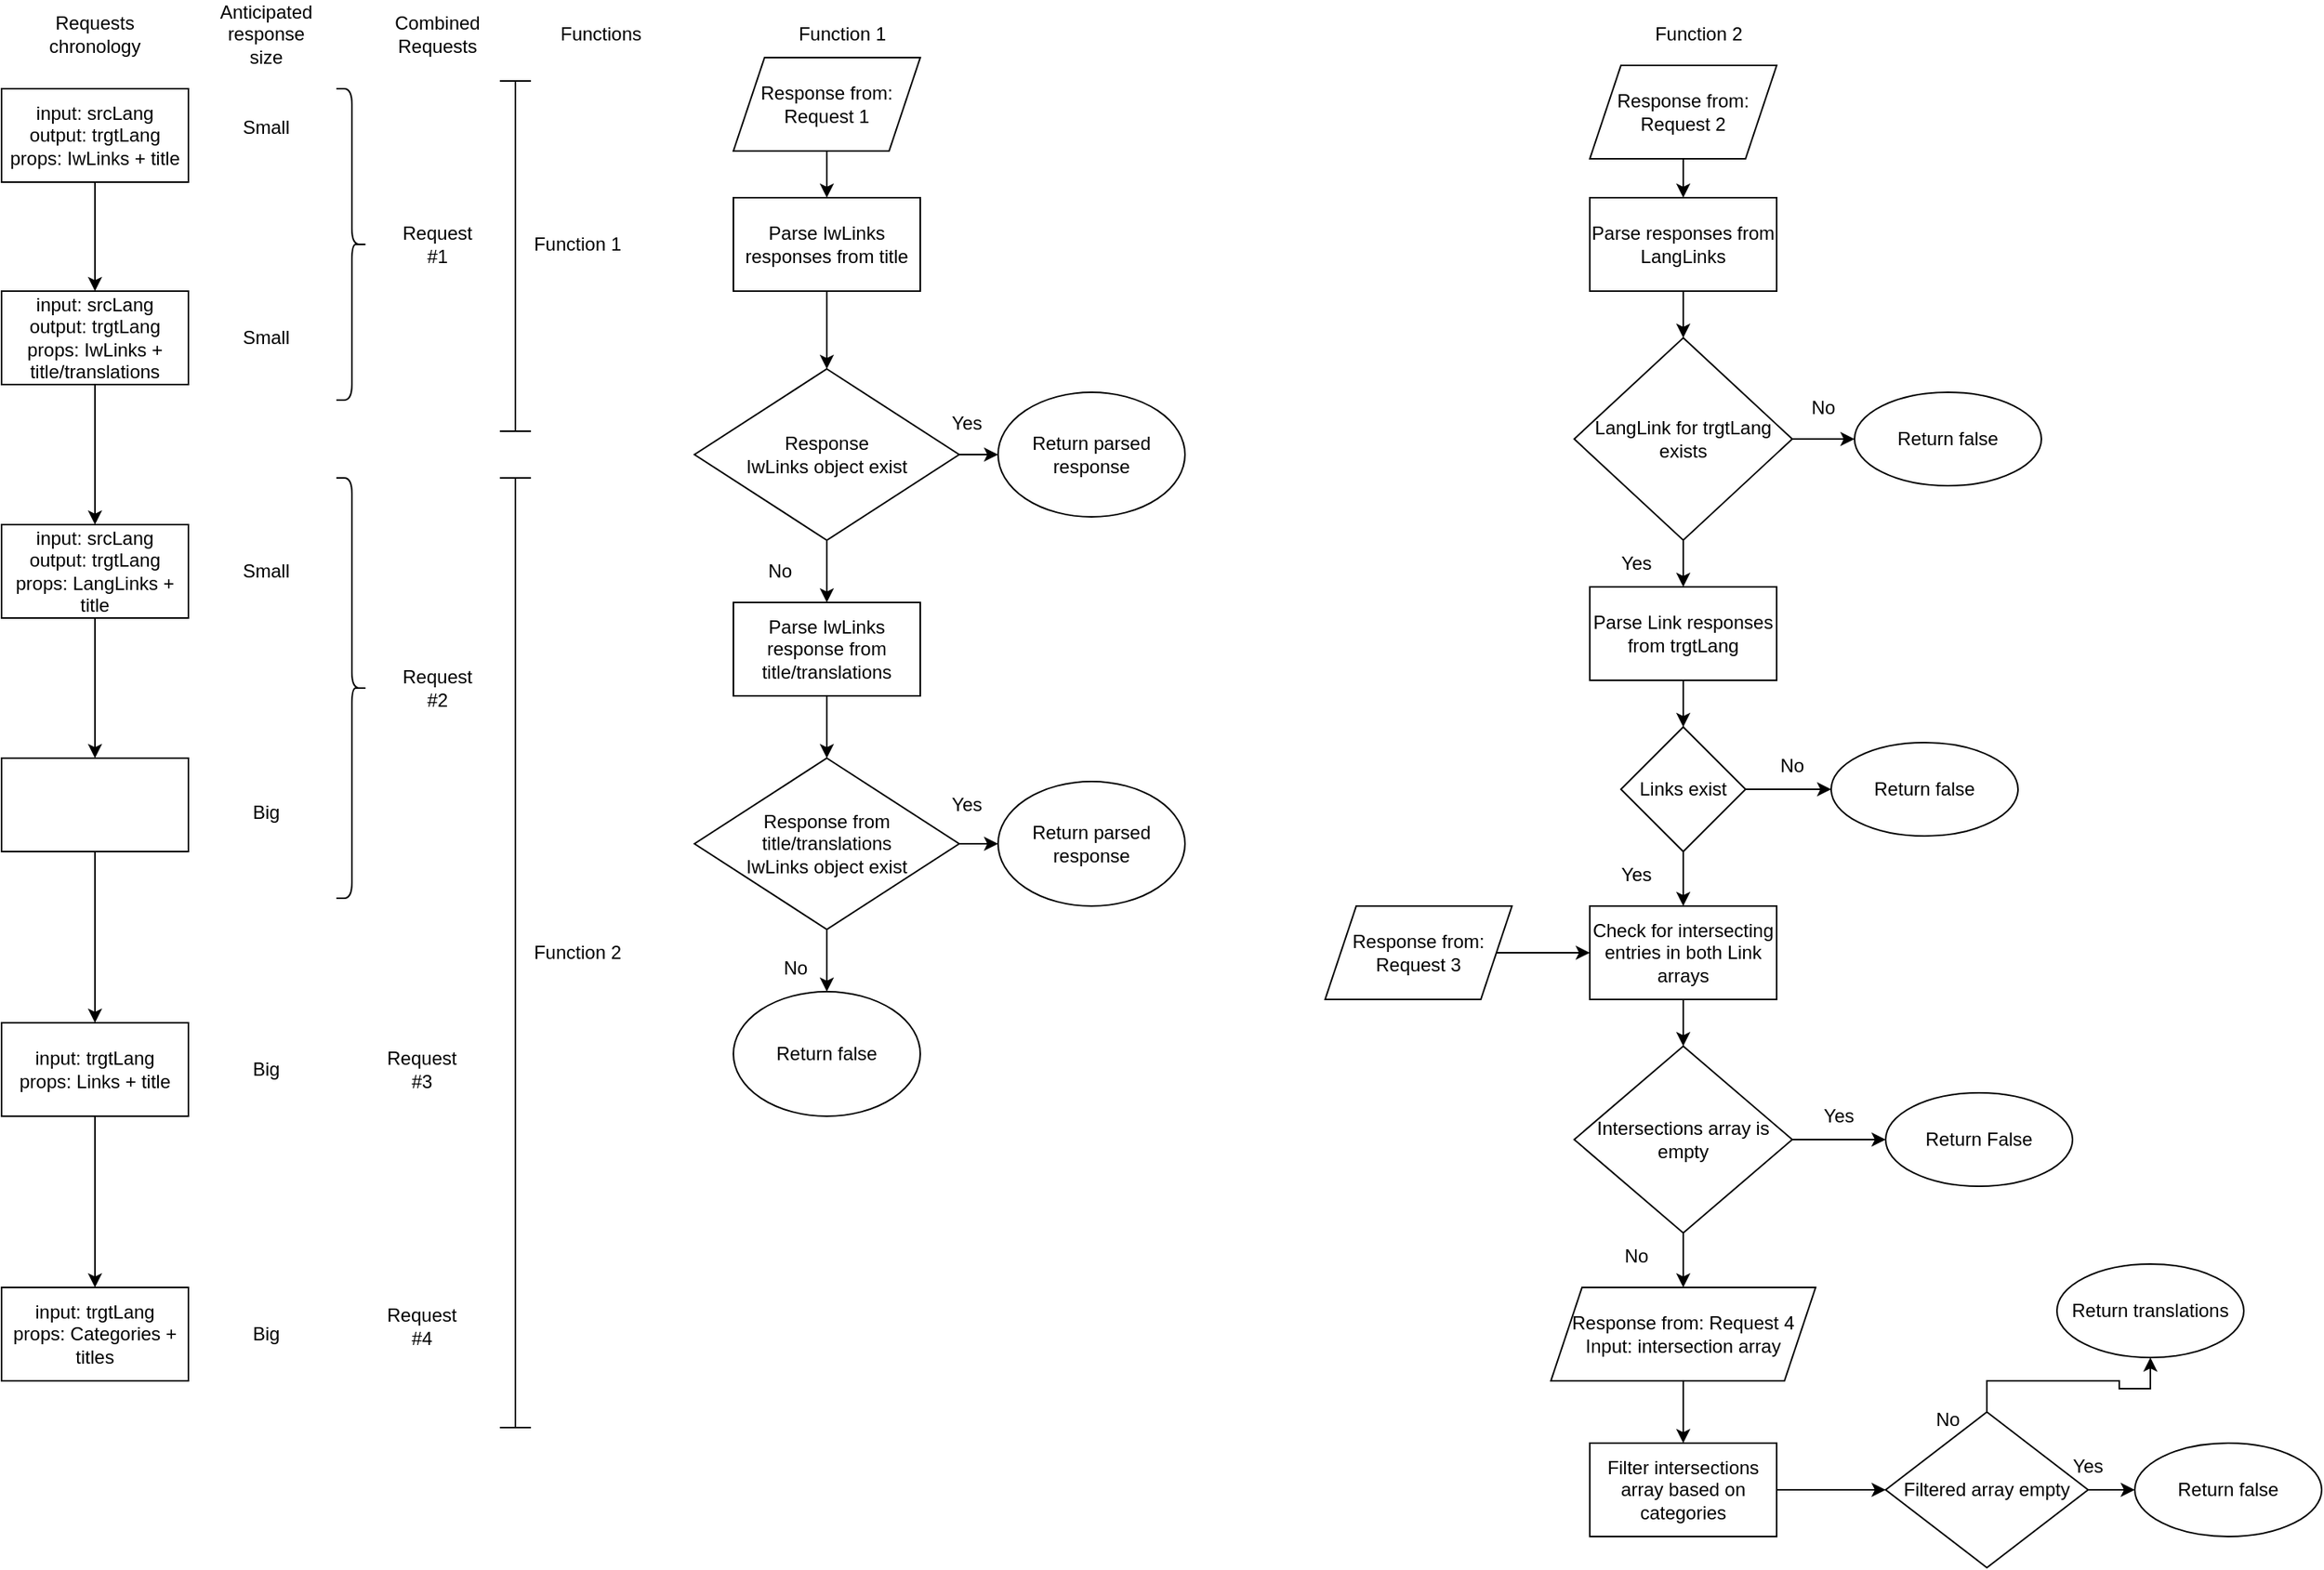 <mxfile>
    <diagram id="ro2gqhl9m_LXNPykLRy2" name="Page-1">
        <mxGraphModel dx="349" dy="513" grid="1" gridSize="10" guides="1" tooltips="1" connect="1" arrows="1" fold="1" page="1" pageScale="1" pageWidth="850" pageHeight="1100" math="0" shadow="0">
            <root>
                <mxCell id="0"/>
                <mxCell id="1" parent="0"/>
                <mxCell id="ZxUmrCOchMPXZKqS8z_q-4" style="edgeStyle=orthogonalEdgeStyle;rounded=0;orthogonalLoop=1;jettySize=auto;html=1;exitX=0.5;exitY=1;exitDx=0;exitDy=0;" parent="1" source="ZxUmrCOchMPXZKqS8z_q-1" target="ZxUmrCOchMPXZKqS8z_q-3" edge="1">
                    <mxGeometry relative="1" as="geometry"/>
                </mxCell>
                <mxCell id="ZxUmrCOchMPXZKqS8z_q-1" value="input: srcLang&lt;br&gt;output: trgtLang&lt;br&gt;props: IwLinks + title" style="rounded=0;whiteSpace=wrap;html=1;" parent="1" vertex="1">
                    <mxGeometry x="40" y="90" width="120" height="60" as="geometry"/>
                </mxCell>
                <mxCell id="ZxUmrCOchMPXZKqS8z_q-2" value="Requests chronology" style="text;html=1;strokeColor=none;fillColor=none;align=center;verticalAlign=middle;whiteSpace=wrap;rounded=0;" parent="1" vertex="1">
                    <mxGeometry x="70" y="40" width="60" height="30" as="geometry"/>
                </mxCell>
                <mxCell id="ZxUmrCOchMPXZKqS8z_q-6" style="edgeStyle=orthogonalEdgeStyle;rounded=0;orthogonalLoop=1;jettySize=auto;html=1;exitX=0.5;exitY=1;exitDx=0;exitDy=0;entryX=0.5;entryY=0;entryDx=0;entryDy=0;" parent="1" source="ZxUmrCOchMPXZKqS8z_q-3" target="ZxUmrCOchMPXZKqS8z_q-5" edge="1">
                    <mxGeometry relative="1" as="geometry"/>
                </mxCell>
                <mxCell id="ZxUmrCOchMPXZKqS8z_q-3" value="&lt;span&gt;input: srcLang&lt;/span&gt;&lt;br&gt;&lt;span&gt;output: trgtLang&lt;/span&gt;&lt;br&gt;&lt;span&gt;props: IwLinks + title/translations&lt;/span&gt;" style="rounded=0;whiteSpace=wrap;html=1;" parent="1" vertex="1">
                    <mxGeometry x="40" y="220" width="120" height="60" as="geometry"/>
                </mxCell>
                <mxCell id="ZxUmrCOchMPXZKqS8z_q-8" style="edgeStyle=orthogonalEdgeStyle;rounded=0;orthogonalLoop=1;jettySize=auto;html=1;exitX=0.5;exitY=1;exitDx=0;exitDy=0;" parent="1" source="ZxUmrCOchMPXZKqS8z_q-5" target="ZxUmrCOchMPXZKqS8z_q-7" edge="1">
                    <mxGeometry relative="1" as="geometry"/>
                </mxCell>
                <mxCell id="ZxUmrCOchMPXZKqS8z_q-5" value="input: srcLang&lt;br&gt;output: trgtLang&lt;br&gt;props: LangLinks + title" style="rounded=0;whiteSpace=wrap;html=1;" parent="1" vertex="1">
                    <mxGeometry x="40" y="370" width="120" height="60" as="geometry"/>
                </mxCell>
                <mxCell id="ZxUmrCOchMPXZKqS8z_q-10" style="edgeStyle=orthogonalEdgeStyle;rounded=0;orthogonalLoop=1;jettySize=auto;html=1;exitX=0.5;exitY=1;exitDx=0;exitDy=0;entryX=0.5;entryY=0;entryDx=0;entryDy=0;" parent="1" source="ZxUmrCOchMPXZKqS8z_q-7" target="ZxUmrCOchMPXZKqS8z_q-9" edge="1">
                    <mxGeometry relative="1" as="geometry"/>
                </mxCell>
                <mxCell id="ZxUmrCOchMPXZKqS8z_q-7" value="&lt;font color=&quot;#ffffff&quot;&gt;&lt;span style=&quot;font-family: &amp;#34;helvetica&amp;#34; ; font-size: 12px ; font-style: normal ; font-weight: 400 ; letter-spacing: normal ; text-align: center ; text-indent: 0px ; text-transform: none ; word-spacing: 0px ; display: inline ; float: none&quot;&gt;input: srcLang&lt;/span&gt;&lt;br style=&quot;font-family: &amp;#34;helvetica&amp;#34; ; font-size: 12px ; font-style: normal ; font-weight: 400 ; letter-spacing: normal ; text-align: center ; text-indent: 0px ; text-transform: none ; word-spacing: 0px&quot;&gt;&lt;span style=&quot;font-family: &amp;#34;helvetica&amp;#34; ; font-size: 12px ; font-style: normal ; font-weight: 400 ; letter-spacing: normal ; text-align: center ; text-indent: 0px ; text-transform: none ; word-spacing: 0px ; display: inline ; float: none&quot;&gt;output: trgtLang&lt;/span&gt;&lt;br style=&quot;font-family: &amp;#34;helvetica&amp;#34; ; font-size: 12px ; font-style: normal ; font-weight: 400 ; letter-spacing: normal ; text-align: center ; text-indent: 0px ; text-transform: none ; word-spacing: 0px&quot;&gt;&lt;span style=&quot;font-family: &amp;#34;helvetica&amp;#34; ; font-size: 12px ; font-style: normal ; font-weight: 400 ; letter-spacing: normal ; text-align: center ; text-indent: 0px ; text-transform: none ; word-spacing: 0px ; display: inline ; float: none&quot;&gt;props: Links + title&lt;/span&gt;&lt;/font&gt;" style="rounded=0;whiteSpace=wrap;html=1;" parent="1" vertex="1">
                    <mxGeometry x="40" y="520" width="120" height="60" as="geometry"/>
                </mxCell>
                <mxCell id="ZxUmrCOchMPXZKqS8z_q-12" style="edgeStyle=orthogonalEdgeStyle;rounded=0;orthogonalLoop=1;jettySize=auto;html=1;exitX=0.5;exitY=1;exitDx=0;exitDy=0;entryX=0.5;entryY=0;entryDx=0;entryDy=0;" parent="1" source="ZxUmrCOchMPXZKqS8z_q-9" target="ZxUmrCOchMPXZKqS8z_q-11" edge="1">
                    <mxGeometry relative="1" as="geometry"/>
                </mxCell>
                <mxCell id="ZxUmrCOchMPXZKqS8z_q-9" value="&lt;span&gt;input: trgtLang&lt;/span&gt;&lt;br&gt;&lt;span&gt;props: Links + title&lt;/span&gt;" style="rounded=0;whiteSpace=wrap;html=1;" parent="1" vertex="1">
                    <mxGeometry x="40" y="690" width="120" height="60" as="geometry"/>
                </mxCell>
                <mxCell id="ZxUmrCOchMPXZKqS8z_q-11" value="&lt;span&gt;input: trgtLang&lt;/span&gt;&lt;br&gt;&lt;span&gt;props: Categories + titles&lt;/span&gt;" style="rounded=0;whiteSpace=wrap;html=1;" parent="1" vertex="1">
                    <mxGeometry x="40" y="860" width="120" height="60" as="geometry"/>
                </mxCell>
                <mxCell id="ZxUmrCOchMPXZKqS8z_q-13" value="Function 1" style="text;html=1;strokeColor=none;fillColor=none;align=center;verticalAlign=middle;whiteSpace=wrap;rounded=0;" parent="1" vertex="1">
                    <mxGeometry x="550" y="40" width="60" height="30" as="geometry"/>
                </mxCell>
                <mxCell id="ZxUmrCOchMPXZKqS8z_q-14" value="Anticipated response size" style="text;html=1;strokeColor=none;fillColor=none;align=center;verticalAlign=middle;whiteSpace=wrap;rounded=0;" parent="1" vertex="1">
                    <mxGeometry x="180" y="40" width="60" height="30" as="geometry"/>
                </mxCell>
                <mxCell id="ZxUmrCOchMPXZKqS8z_q-15" value="Small" style="text;html=1;strokeColor=none;fillColor=none;align=center;verticalAlign=middle;whiteSpace=wrap;rounded=0;" parent="1" vertex="1">
                    <mxGeometry x="180" y="100" width="60" height="30" as="geometry"/>
                </mxCell>
                <mxCell id="ZxUmrCOchMPXZKqS8z_q-16" value="Small" style="text;html=1;strokeColor=none;fillColor=none;align=center;verticalAlign=middle;whiteSpace=wrap;rounded=0;" parent="1" vertex="1">
                    <mxGeometry x="180" y="235" width="60" height="30" as="geometry"/>
                </mxCell>
                <mxCell id="ZxUmrCOchMPXZKqS8z_q-17" value="Small" style="text;html=1;strokeColor=none;fillColor=none;align=center;verticalAlign=middle;whiteSpace=wrap;rounded=0;" parent="1" vertex="1">
                    <mxGeometry x="180" y="385" width="60" height="30" as="geometry"/>
                </mxCell>
                <mxCell id="ZxUmrCOchMPXZKqS8z_q-18" value="Big" style="text;html=1;strokeColor=none;fillColor=none;align=center;verticalAlign=middle;whiteSpace=wrap;rounded=0;" parent="1" vertex="1">
                    <mxGeometry x="180" y="540" width="60" height="30" as="geometry"/>
                </mxCell>
                <mxCell id="ZxUmrCOchMPXZKqS8z_q-19" value="Big" style="text;html=1;strokeColor=none;fillColor=none;align=center;verticalAlign=middle;whiteSpace=wrap;rounded=0;" parent="1" vertex="1">
                    <mxGeometry x="180" y="705" width="60" height="30" as="geometry"/>
                </mxCell>
                <mxCell id="ZxUmrCOchMPXZKqS8z_q-20" value="Big" style="text;html=1;strokeColor=none;fillColor=none;align=center;verticalAlign=middle;whiteSpace=wrap;rounded=0;" parent="1" vertex="1">
                    <mxGeometry x="180" y="875" width="60" height="30" as="geometry"/>
                </mxCell>
                <mxCell id="ZxUmrCOchMPXZKqS8z_q-22" value="" style="shape=curlyBracket;whiteSpace=wrap;html=1;rounded=1;flipH=1;" parent="1" vertex="1">
                    <mxGeometry x="255" y="90" width="20" height="200" as="geometry"/>
                </mxCell>
                <mxCell id="ZxUmrCOchMPXZKqS8z_q-23" value="" style="shape=curlyBracket;whiteSpace=wrap;html=1;rounded=1;flipH=1;" parent="1" vertex="1">
                    <mxGeometry x="255" y="340" width="20" height="270" as="geometry"/>
                </mxCell>
                <mxCell id="ZxUmrCOchMPXZKqS8z_q-26" value="Request #1" style="text;html=1;strokeColor=none;fillColor=none;align=center;verticalAlign=middle;whiteSpace=wrap;rounded=0;" parent="1" vertex="1">
                    <mxGeometry x="290" y="175" width="60" height="30" as="geometry"/>
                </mxCell>
                <mxCell id="ZxUmrCOchMPXZKqS8z_q-27" value="Request #2" style="text;html=1;strokeColor=none;fillColor=none;align=center;verticalAlign=middle;whiteSpace=wrap;rounded=0;" parent="1" vertex="1">
                    <mxGeometry x="290" y="460" width="60" height="30" as="geometry"/>
                </mxCell>
                <mxCell id="ZxUmrCOchMPXZKqS8z_q-28" value="Request #3" style="text;html=1;strokeColor=none;fillColor=none;align=center;verticalAlign=middle;whiteSpace=wrap;rounded=0;" parent="1" vertex="1">
                    <mxGeometry x="280" y="705" width="60" height="30" as="geometry"/>
                </mxCell>
                <mxCell id="ZxUmrCOchMPXZKqS8z_q-38" style="edgeStyle=orthogonalEdgeStyle;rounded=0;orthogonalLoop=1;jettySize=auto;html=1;exitX=0.5;exitY=1;exitDx=0;exitDy=0;entryX=0.5;entryY=0;entryDx=0;entryDy=0;" parent="1" source="ZxUmrCOchMPXZKqS8z_q-29" target="ZxUmrCOchMPXZKqS8z_q-37" edge="1">
                    <mxGeometry relative="1" as="geometry"/>
                </mxCell>
                <mxCell id="ZxUmrCOchMPXZKqS8z_q-29" value="Response from: Request 1" style="shape=parallelogram;perimeter=parallelogramPerimeter;whiteSpace=wrap;html=1;fixedSize=1;" parent="1" vertex="1">
                    <mxGeometry x="510" y="70" width="120" height="60" as="geometry"/>
                </mxCell>
                <mxCell id="ZxUmrCOchMPXZKqS8z_q-33" style="edgeStyle=orthogonalEdgeStyle;rounded=0;orthogonalLoop=1;jettySize=auto;html=1;exitX=1;exitY=0.5;exitDx=0;exitDy=0;" parent="1" source="ZxUmrCOchMPXZKqS8z_q-30" target="ZxUmrCOchMPXZKqS8z_q-31" edge="1">
                    <mxGeometry relative="1" as="geometry"/>
                </mxCell>
                <mxCell id="ZxUmrCOchMPXZKqS8z_q-41" style="edgeStyle=orthogonalEdgeStyle;rounded=0;orthogonalLoop=1;jettySize=auto;html=1;exitX=0.5;exitY=1;exitDx=0;exitDy=0;entryX=0.5;entryY=0;entryDx=0;entryDy=0;" parent="1" source="ZxUmrCOchMPXZKqS8z_q-30" target="ZxUmrCOchMPXZKqS8z_q-40" edge="1">
                    <mxGeometry relative="1" as="geometry"/>
                </mxCell>
                <mxCell id="ZxUmrCOchMPXZKqS8z_q-30" value="Response&lt;br&gt;IwLinks object exist" style="rhombus;whiteSpace=wrap;html=1;" parent="1" vertex="1">
                    <mxGeometry x="485" y="270" width="170" height="110" as="geometry"/>
                </mxCell>
                <mxCell id="ZxUmrCOchMPXZKqS8z_q-31" value="Return parsed response" style="ellipse;whiteSpace=wrap;html=1;" parent="1" vertex="1">
                    <mxGeometry x="680" y="285" width="120" height="80" as="geometry"/>
                </mxCell>
                <mxCell id="ZxUmrCOchMPXZKqS8z_q-35" value="Yes" style="text;html=1;strokeColor=none;fillColor=none;align=center;verticalAlign=middle;whiteSpace=wrap;rounded=0;" parent="1" vertex="1">
                    <mxGeometry x="630" y="290" width="60" height="30" as="geometry"/>
                </mxCell>
                <mxCell id="ZxUmrCOchMPXZKqS8z_q-36" value="No" style="text;html=1;strokeColor=none;fillColor=none;align=center;verticalAlign=middle;whiteSpace=wrap;rounded=0;" parent="1" vertex="1">
                    <mxGeometry x="510" y="385" width="60" height="30" as="geometry"/>
                </mxCell>
                <mxCell id="ZxUmrCOchMPXZKqS8z_q-39" style="edgeStyle=orthogonalEdgeStyle;rounded=0;orthogonalLoop=1;jettySize=auto;html=1;exitX=0.5;exitY=1;exitDx=0;exitDy=0;entryX=0.5;entryY=0;entryDx=0;entryDy=0;" parent="1" source="ZxUmrCOchMPXZKqS8z_q-37" target="ZxUmrCOchMPXZKqS8z_q-30" edge="1">
                    <mxGeometry relative="1" as="geometry"/>
                </mxCell>
                <mxCell id="ZxUmrCOchMPXZKqS8z_q-37" value="Parse IwLinks responses from title" style="rounded=0;whiteSpace=wrap;html=1;" parent="1" vertex="1">
                    <mxGeometry x="510" y="160" width="120" height="60" as="geometry"/>
                </mxCell>
                <mxCell id="ZxUmrCOchMPXZKqS8z_q-44" style="edgeStyle=orthogonalEdgeStyle;rounded=0;orthogonalLoop=1;jettySize=auto;html=1;exitX=0.5;exitY=1;exitDx=0;exitDy=0;entryX=0.5;entryY=0;entryDx=0;entryDy=0;" parent="1" source="ZxUmrCOchMPXZKqS8z_q-40" target="ZxUmrCOchMPXZKqS8z_q-43" edge="1">
                    <mxGeometry relative="1" as="geometry"/>
                </mxCell>
                <mxCell id="ZxUmrCOchMPXZKqS8z_q-40" value="Parse IwLinks response from title/translations" style="rounded=0;whiteSpace=wrap;html=1;" parent="1" vertex="1">
                    <mxGeometry x="510" y="420" width="120" height="60" as="geometry"/>
                </mxCell>
                <mxCell id="ZxUmrCOchMPXZKqS8z_q-46" style="edgeStyle=orthogonalEdgeStyle;rounded=0;orthogonalLoop=1;jettySize=auto;html=1;exitX=1;exitY=0.5;exitDx=0;exitDy=0;entryX=0;entryY=0.5;entryDx=0;entryDy=0;" parent="1" source="ZxUmrCOchMPXZKqS8z_q-43" target="ZxUmrCOchMPXZKqS8z_q-45" edge="1">
                    <mxGeometry relative="1" as="geometry"/>
                </mxCell>
                <mxCell id="ZxUmrCOchMPXZKqS8z_q-62" style="edgeStyle=orthogonalEdgeStyle;rounded=0;orthogonalLoop=1;jettySize=auto;html=1;exitX=0.5;exitY=1;exitDx=0;exitDy=0;" parent="1" source="ZxUmrCOchMPXZKqS8z_q-43" edge="1">
                    <mxGeometry relative="1" as="geometry">
                        <mxPoint x="570" y="670" as="targetPoint"/>
                    </mxGeometry>
                </mxCell>
                <mxCell id="ZxUmrCOchMPXZKqS8z_q-43" value="Response from title/translations&lt;br&gt;IwLinks object exist" style="rhombus;whiteSpace=wrap;html=1;" parent="1" vertex="1">
                    <mxGeometry x="485" y="520" width="170" height="110" as="geometry"/>
                </mxCell>
                <mxCell id="ZxUmrCOchMPXZKqS8z_q-45" value="Return parsed response" style="ellipse;whiteSpace=wrap;html=1;" parent="1" vertex="1">
                    <mxGeometry x="680" y="535" width="120" height="80" as="geometry"/>
                </mxCell>
                <mxCell id="ZxUmrCOchMPXZKqS8z_q-47" value="Yes" style="text;html=1;strokeColor=none;fillColor=none;align=center;verticalAlign=middle;whiteSpace=wrap;rounded=0;" parent="1" vertex="1">
                    <mxGeometry x="630" y="535" width="60" height="30" as="geometry"/>
                </mxCell>
                <mxCell id="ZxUmrCOchMPXZKqS8z_q-48" value="No" style="text;html=1;strokeColor=none;fillColor=none;align=center;verticalAlign=middle;whiteSpace=wrap;rounded=0;" parent="1" vertex="1">
                    <mxGeometry x="520" y="640" width="60" height="30" as="geometry"/>
                </mxCell>
                <mxCell id="ZxUmrCOchMPXZKqS8z_q-67" style="edgeStyle=orthogonalEdgeStyle;rounded=0;orthogonalLoop=1;jettySize=auto;html=1;exitX=0.5;exitY=1;exitDx=0;exitDy=0;" parent="1" source="ZxUmrCOchMPXZKqS8z_q-50" target="ZxUmrCOchMPXZKqS8z_q-66" edge="1">
                    <mxGeometry relative="1" as="geometry"/>
                </mxCell>
                <mxCell id="ZxUmrCOchMPXZKqS8z_q-50" value="Response from: Request 2" style="shape=parallelogram;perimeter=parallelogramPerimeter;whiteSpace=wrap;html=1;fixedSize=1;" parent="1" vertex="1">
                    <mxGeometry x="1060" y="75" width="120" height="60" as="geometry"/>
                </mxCell>
                <mxCell id="ZxUmrCOchMPXZKqS8z_q-52" value="Combined Requests" style="text;html=1;strokeColor=none;fillColor=none;align=center;verticalAlign=middle;whiteSpace=wrap;rounded=0;" parent="1" vertex="1">
                    <mxGeometry x="290" y="40" width="60" height="30" as="geometry"/>
                </mxCell>
                <mxCell id="ZxUmrCOchMPXZKqS8z_q-53" value="Functions" style="text;html=1;strokeColor=none;fillColor=none;align=center;verticalAlign=middle;whiteSpace=wrap;rounded=0;" parent="1" vertex="1">
                    <mxGeometry x="395" y="40" width="60" height="30" as="geometry"/>
                </mxCell>
                <mxCell id="ZxUmrCOchMPXZKqS8z_q-55" value="" style="shape=crossbar;whiteSpace=wrap;html=1;rounded=1;direction=south;" parent="1" vertex="1">
                    <mxGeometry x="360" y="85" width="20" height="225" as="geometry"/>
                </mxCell>
                <mxCell id="ZxUmrCOchMPXZKqS8z_q-56" value="" style="shape=crossbar;whiteSpace=wrap;html=1;rounded=1;direction=south;" parent="1" vertex="1">
                    <mxGeometry x="360" y="340" width="20" height="610" as="geometry"/>
                </mxCell>
                <mxCell id="ZxUmrCOchMPXZKqS8z_q-59" value="Function 1" style="text;html=1;strokeColor=none;fillColor=none;align=center;verticalAlign=middle;whiteSpace=wrap;rounded=0;" parent="1" vertex="1">
                    <mxGeometry x="380" y="175" width="60" height="30" as="geometry"/>
                </mxCell>
                <mxCell id="ZxUmrCOchMPXZKqS8z_q-60" value="Function 2" style="text;html=1;strokeColor=none;fillColor=none;align=center;verticalAlign=middle;whiteSpace=wrap;rounded=0;" parent="1" vertex="1">
                    <mxGeometry x="380" y="630" width="60" height="30" as="geometry"/>
                </mxCell>
                <mxCell id="ZxUmrCOchMPXZKqS8z_q-63" value="Return false" style="ellipse;whiteSpace=wrap;html=1;" parent="1" vertex="1">
                    <mxGeometry x="510" y="670" width="120" height="80" as="geometry"/>
                </mxCell>
                <mxCell id="ZxUmrCOchMPXZKqS8z_q-65" value="Function 2" style="text;html=1;strokeColor=none;fillColor=none;align=center;verticalAlign=middle;whiteSpace=wrap;rounded=0;" parent="1" vertex="1">
                    <mxGeometry x="1100" y="40" width="60" height="30" as="geometry"/>
                </mxCell>
                <mxCell id="ZxUmrCOchMPXZKqS8z_q-69" value="" style="edgeStyle=orthogonalEdgeStyle;rounded=0;orthogonalLoop=1;jettySize=auto;html=1;" parent="1" source="ZxUmrCOchMPXZKqS8z_q-66" target="ZxUmrCOchMPXZKqS8z_q-68" edge="1">
                    <mxGeometry relative="1" as="geometry"/>
                </mxCell>
                <mxCell id="ZxUmrCOchMPXZKqS8z_q-66" value="Parse responses from LangLinks" style="rounded=0;whiteSpace=wrap;html=1;" parent="1" vertex="1">
                    <mxGeometry x="1060" y="160" width="120" height="60" as="geometry"/>
                </mxCell>
                <mxCell id="ZxUmrCOchMPXZKqS8z_q-74" value="" style="edgeStyle=orthogonalEdgeStyle;rounded=0;orthogonalLoop=1;jettySize=auto;html=1;" parent="1" source="ZxUmrCOchMPXZKqS8z_q-68" target="ZxUmrCOchMPXZKqS8z_q-73" edge="1">
                    <mxGeometry relative="1" as="geometry"/>
                </mxCell>
                <mxCell id="ZxUmrCOchMPXZKqS8z_q-76" value="" style="edgeStyle=orthogonalEdgeStyle;rounded=0;orthogonalLoop=1;jettySize=auto;html=1;" parent="1" source="ZxUmrCOchMPXZKqS8z_q-68" target="ZxUmrCOchMPXZKqS8z_q-75" edge="1">
                    <mxGeometry relative="1" as="geometry"/>
                </mxCell>
                <mxCell id="ZxUmrCOchMPXZKqS8z_q-68" value="LangLink for trgtLang exists" style="rhombus;whiteSpace=wrap;html=1;rounded=0;" parent="1" vertex="1">
                    <mxGeometry x="1050" y="250" width="140" height="130" as="geometry"/>
                </mxCell>
                <mxCell id="ZxUmrCOchMPXZKqS8z_q-73" value="Return false" style="ellipse;whiteSpace=wrap;html=1;rounded=0;" parent="1" vertex="1">
                    <mxGeometry x="1230" y="285" width="120" height="60" as="geometry"/>
                </mxCell>
                <mxCell id="ZxUmrCOchMPXZKqS8z_q-80" value="" style="edgeStyle=orthogonalEdgeStyle;rounded=0;orthogonalLoop=1;jettySize=auto;html=1;" parent="1" source="ZxUmrCOchMPXZKqS8z_q-75" target="ZxUmrCOchMPXZKqS8z_q-79" edge="1">
                    <mxGeometry relative="1" as="geometry"/>
                </mxCell>
                <mxCell id="ZxUmrCOchMPXZKqS8z_q-75" value="Parse Link responses from trgtLang" style="whiteSpace=wrap;html=1;rounded=0;" parent="1" vertex="1">
                    <mxGeometry x="1060" y="410" width="120" height="60" as="geometry"/>
                </mxCell>
                <mxCell id="ZxUmrCOchMPXZKqS8z_q-77" value="No" style="text;html=1;strokeColor=none;fillColor=none;align=center;verticalAlign=middle;whiteSpace=wrap;rounded=0;" parent="1" vertex="1">
                    <mxGeometry x="1180" y="280" width="60" height="30" as="geometry"/>
                </mxCell>
                <mxCell id="ZxUmrCOchMPXZKqS8z_q-78" value="Yes" style="text;html=1;strokeColor=none;fillColor=none;align=center;verticalAlign=middle;whiteSpace=wrap;rounded=0;" parent="1" vertex="1">
                    <mxGeometry x="1060" y="380" width="60" height="30" as="geometry"/>
                </mxCell>
                <mxCell id="ZxUmrCOchMPXZKqS8z_q-82" value="" style="edgeStyle=orthogonalEdgeStyle;rounded=0;orthogonalLoop=1;jettySize=auto;html=1;" parent="1" source="ZxUmrCOchMPXZKqS8z_q-79" target="ZxUmrCOchMPXZKqS8z_q-81" edge="1">
                    <mxGeometry relative="1" as="geometry"/>
                </mxCell>
                <mxCell id="ZxUmrCOchMPXZKqS8z_q-85" value="" style="edgeStyle=orthogonalEdgeStyle;rounded=0;orthogonalLoop=1;jettySize=auto;html=1;" parent="1" source="ZxUmrCOchMPXZKqS8z_q-79" target="ZxUmrCOchMPXZKqS8z_q-84" edge="1">
                    <mxGeometry relative="1" as="geometry"/>
                </mxCell>
                <mxCell id="ZxUmrCOchMPXZKqS8z_q-79" value="Links exist" style="rhombus;whiteSpace=wrap;html=1;rounded=0;" parent="1" vertex="1">
                    <mxGeometry x="1080" y="500" width="80" height="80" as="geometry"/>
                </mxCell>
                <mxCell id="ZxUmrCOchMPXZKqS8z_q-81" value="Return false" style="ellipse;whiteSpace=wrap;html=1;rounded=0;" parent="1" vertex="1">
                    <mxGeometry x="1215" y="510" width="120" height="60" as="geometry"/>
                </mxCell>
                <mxCell id="ZxUmrCOchMPXZKqS8z_q-83" value="No" style="text;html=1;strokeColor=none;fillColor=none;align=center;verticalAlign=middle;whiteSpace=wrap;rounded=0;" parent="1" vertex="1">
                    <mxGeometry x="1160" y="510" width="60" height="30" as="geometry"/>
                </mxCell>
                <mxCell id="ZxUmrCOchMPXZKqS8z_q-90" value="" style="edgeStyle=orthogonalEdgeStyle;rounded=0;orthogonalLoop=1;jettySize=auto;html=1;" parent="1" source="ZxUmrCOchMPXZKqS8z_q-84" target="ZxUmrCOchMPXZKqS8z_q-89" edge="1">
                    <mxGeometry relative="1" as="geometry"/>
                </mxCell>
                <mxCell id="ZxUmrCOchMPXZKqS8z_q-84" value="Check for intersecting entries in both Link arrays" style="whiteSpace=wrap;html=1;rounded=0;" parent="1" vertex="1">
                    <mxGeometry x="1060" y="615" width="120" height="60" as="geometry"/>
                </mxCell>
                <mxCell id="ZxUmrCOchMPXZKqS8z_q-86" value="Yes" style="text;html=1;strokeColor=none;fillColor=none;align=center;verticalAlign=middle;whiteSpace=wrap;rounded=0;" parent="1" vertex="1">
                    <mxGeometry x="1060" y="580" width="60" height="30" as="geometry"/>
                </mxCell>
                <mxCell id="ZxUmrCOchMPXZKqS8z_q-88" style="edgeStyle=orthogonalEdgeStyle;rounded=0;orthogonalLoop=1;jettySize=auto;html=1;exitX=1;exitY=0.5;exitDx=0;exitDy=0;entryX=0;entryY=0.5;entryDx=0;entryDy=0;" parent="1" source="ZxUmrCOchMPXZKqS8z_q-87" target="ZxUmrCOchMPXZKqS8z_q-84" edge="1">
                    <mxGeometry relative="1" as="geometry"/>
                </mxCell>
                <mxCell id="ZxUmrCOchMPXZKqS8z_q-87" value="Response from: Request 3" style="shape=parallelogram;perimeter=parallelogramPerimeter;whiteSpace=wrap;html=1;fixedSize=1;" parent="1" vertex="1">
                    <mxGeometry x="890" y="615" width="120" height="60" as="geometry"/>
                </mxCell>
                <mxCell id="ZxUmrCOchMPXZKqS8z_q-92" value="" style="edgeStyle=orthogonalEdgeStyle;rounded=0;orthogonalLoop=1;jettySize=auto;html=1;" parent="1" source="ZxUmrCOchMPXZKqS8z_q-89" target="ZxUmrCOchMPXZKqS8z_q-91" edge="1">
                    <mxGeometry relative="1" as="geometry"/>
                </mxCell>
                <mxCell id="ZxUmrCOchMPXZKqS8z_q-98" value="" style="edgeStyle=orthogonalEdgeStyle;rounded=0;orthogonalLoop=1;jettySize=auto;html=1;" parent="1" source="ZxUmrCOchMPXZKqS8z_q-89" target="ZxUmrCOchMPXZKqS8z_q-97" edge="1">
                    <mxGeometry relative="1" as="geometry"/>
                </mxCell>
                <mxCell id="ZxUmrCOchMPXZKqS8z_q-89" value="Intersections array is empty" style="rhombus;whiteSpace=wrap;html=1;rounded=0;" parent="1" vertex="1">
                    <mxGeometry x="1050" y="705" width="140" height="120" as="geometry"/>
                </mxCell>
                <mxCell id="ZxUmrCOchMPXZKqS8z_q-91" value="Return False" style="ellipse;whiteSpace=wrap;html=1;rounded=0;" parent="1" vertex="1">
                    <mxGeometry x="1250" y="735" width="120" height="60" as="geometry"/>
                </mxCell>
                <mxCell id="ZxUmrCOchMPXZKqS8z_q-93" value="Yes" style="text;html=1;strokeColor=none;fillColor=none;align=center;verticalAlign=middle;whiteSpace=wrap;rounded=0;" parent="1" vertex="1">
                    <mxGeometry x="1190" y="735" width="60" height="30" as="geometry"/>
                </mxCell>
                <mxCell id="ZxUmrCOchMPXZKqS8z_q-96" value="Request #4" style="text;html=1;strokeColor=none;fillColor=none;align=center;verticalAlign=middle;whiteSpace=wrap;rounded=0;" parent="1" vertex="1">
                    <mxGeometry x="280" y="870" width="60" height="30" as="geometry"/>
                </mxCell>
                <mxCell id="ZxUmrCOchMPXZKqS8z_q-102" value="" style="edgeStyle=orthogonalEdgeStyle;rounded=0;orthogonalLoop=1;jettySize=auto;html=1;" parent="1" source="ZxUmrCOchMPXZKqS8z_q-97" target="ZxUmrCOchMPXZKqS8z_q-101" edge="1">
                    <mxGeometry relative="1" as="geometry"/>
                </mxCell>
                <mxCell id="ZxUmrCOchMPXZKqS8z_q-97" value="Response from: Request 4&lt;br&gt;Input: intersection array" style="shape=parallelogram;perimeter=parallelogramPerimeter;whiteSpace=wrap;html=1;fixedSize=1;rounded=0;" parent="1" vertex="1">
                    <mxGeometry x="1035" y="860" width="170" height="60" as="geometry"/>
                </mxCell>
                <mxCell id="ZxUmrCOchMPXZKqS8z_q-99" value="No" style="text;html=1;strokeColor=none;fillColor=none;align=center;verticalAlign=middle;whiteSpace=wrap;rounded=0;" parent="1" vertex="1">
                    <mxGeometry x="1060" y="825" width="60" height="30" as="geometry"/>
                </mxCell>
                <mxCell id="ZxUmrCOchMPXZKqS8z_q-104" value="" style="edgeStyle=orthogonalEdgeStyle;rounded=0;orthogonalLoop=1;jettySize=auto;html=1;" parent="1" source="ZxUmrCOchMPXZKqS8z_q-101" target="ZxUmrCOchMPXZKqS8z_q-103" edge="1">
                    <mxGeometry relative="1" as="geometry"/>
                </mxCell>
                <mxCell id="ZxUmrCOchMPXZKqS8z_q-101" value="Filter intersections array based on categories" style="whiteSpace=wrap;html=1;rounded=0;" parent="1" vertex="1">
                    <mxGeometry x="1060" y="960" width="120" height="60" as="geometry"/>
                </mxCell>
                <mxCell id="ZxUmrCOchMPXZKqS8z_q-106" value="" style="edgeStyle=orthogonalEdgeStyle;rounded=0;orthogonalLoop=1;jettySize=auto;html=1;" parent="1" source="ZxUmrCOchMPXZKqS8z_q-103" target="ZxUmrCOchMPXZKqS8z_q-105" edge="1">
                    <mxGeometry relative="1" as="geometry"/>
                </mxCell>
                <mxCell id="ZxUmrCOchMPXZKqS8z_q-110" value="" style="edgeStyle=orthogonalEdgeStyle;rounded=0;orthogonalLoop=1;jettySize=auto;html=1;" parent="1" source="ZxUmrCOchMPXZKqS8z_q-103" target="ZxUmrCOchMPXZKqS8z_q-109" edge="1">
                    <mxGeometry relative="1" as="geometry"/>
                </mxCell>
                <mxCell id="ZxUmrCOchMPXZKqS8z_q-103" value="Filtered array empty" style="rhombus;whiteSpace=wrap;html=1;rounded=0;" parent="1" vertex="1">
                    <mxGeometry x="1250" y="940" width="130" height="100" as="geometry"/>
                </mxCell>
                <mxCell id="ZxUmrCOchMPXZKqS8z_q-105" value="Return false" style="ellipse;whiteSpace=wrap;html=1;rounded=0;" parent="1" vertex="1">
                    <mxGeometry x="1410" y="960" width="120" height="60" as="geometry"/>
                </mxCell>
                <mxCell id="ZxUmrCOchMPXZKqS8z_q-109" value="Return translations" style="ellipse;whiteSpace=wrap;html=1;rounded=0;" parent="1" vertex="1">
                    <mxGeometry x="1360" y="845" width="120" height="60" as="geometry"/>
                </mxCell>
                <mxCell id="ZxUmrCOchMPXZKqS8z_q-111" value="Yes" style="text;html=1;strokeColor=none;fillColor=none;align=center;verticalAlign=middle;whiteSpace=wrap;rounded=0;" parent="1" vertex="1">
                    <mxGeometry x="1350" y="960" width="60" height="30" as="geometry"/>
                </mxCell>
                <mxCell id="ZxUmrCOchMPXZKqS8z_q-112" value="No" style="text;html=1;strokeColor=none;fillColor=none;align=center;verticalAlign=middle;whiteSpace=wrap;rounded=0;" parent="1" vertex="1">
                    <mxGeometry x="1260" y="930" width="60" height="30" as="geometry"/>
                </mxCell>
            </root>
        </mxGraphModel>
    </diagram>
</mxfile>